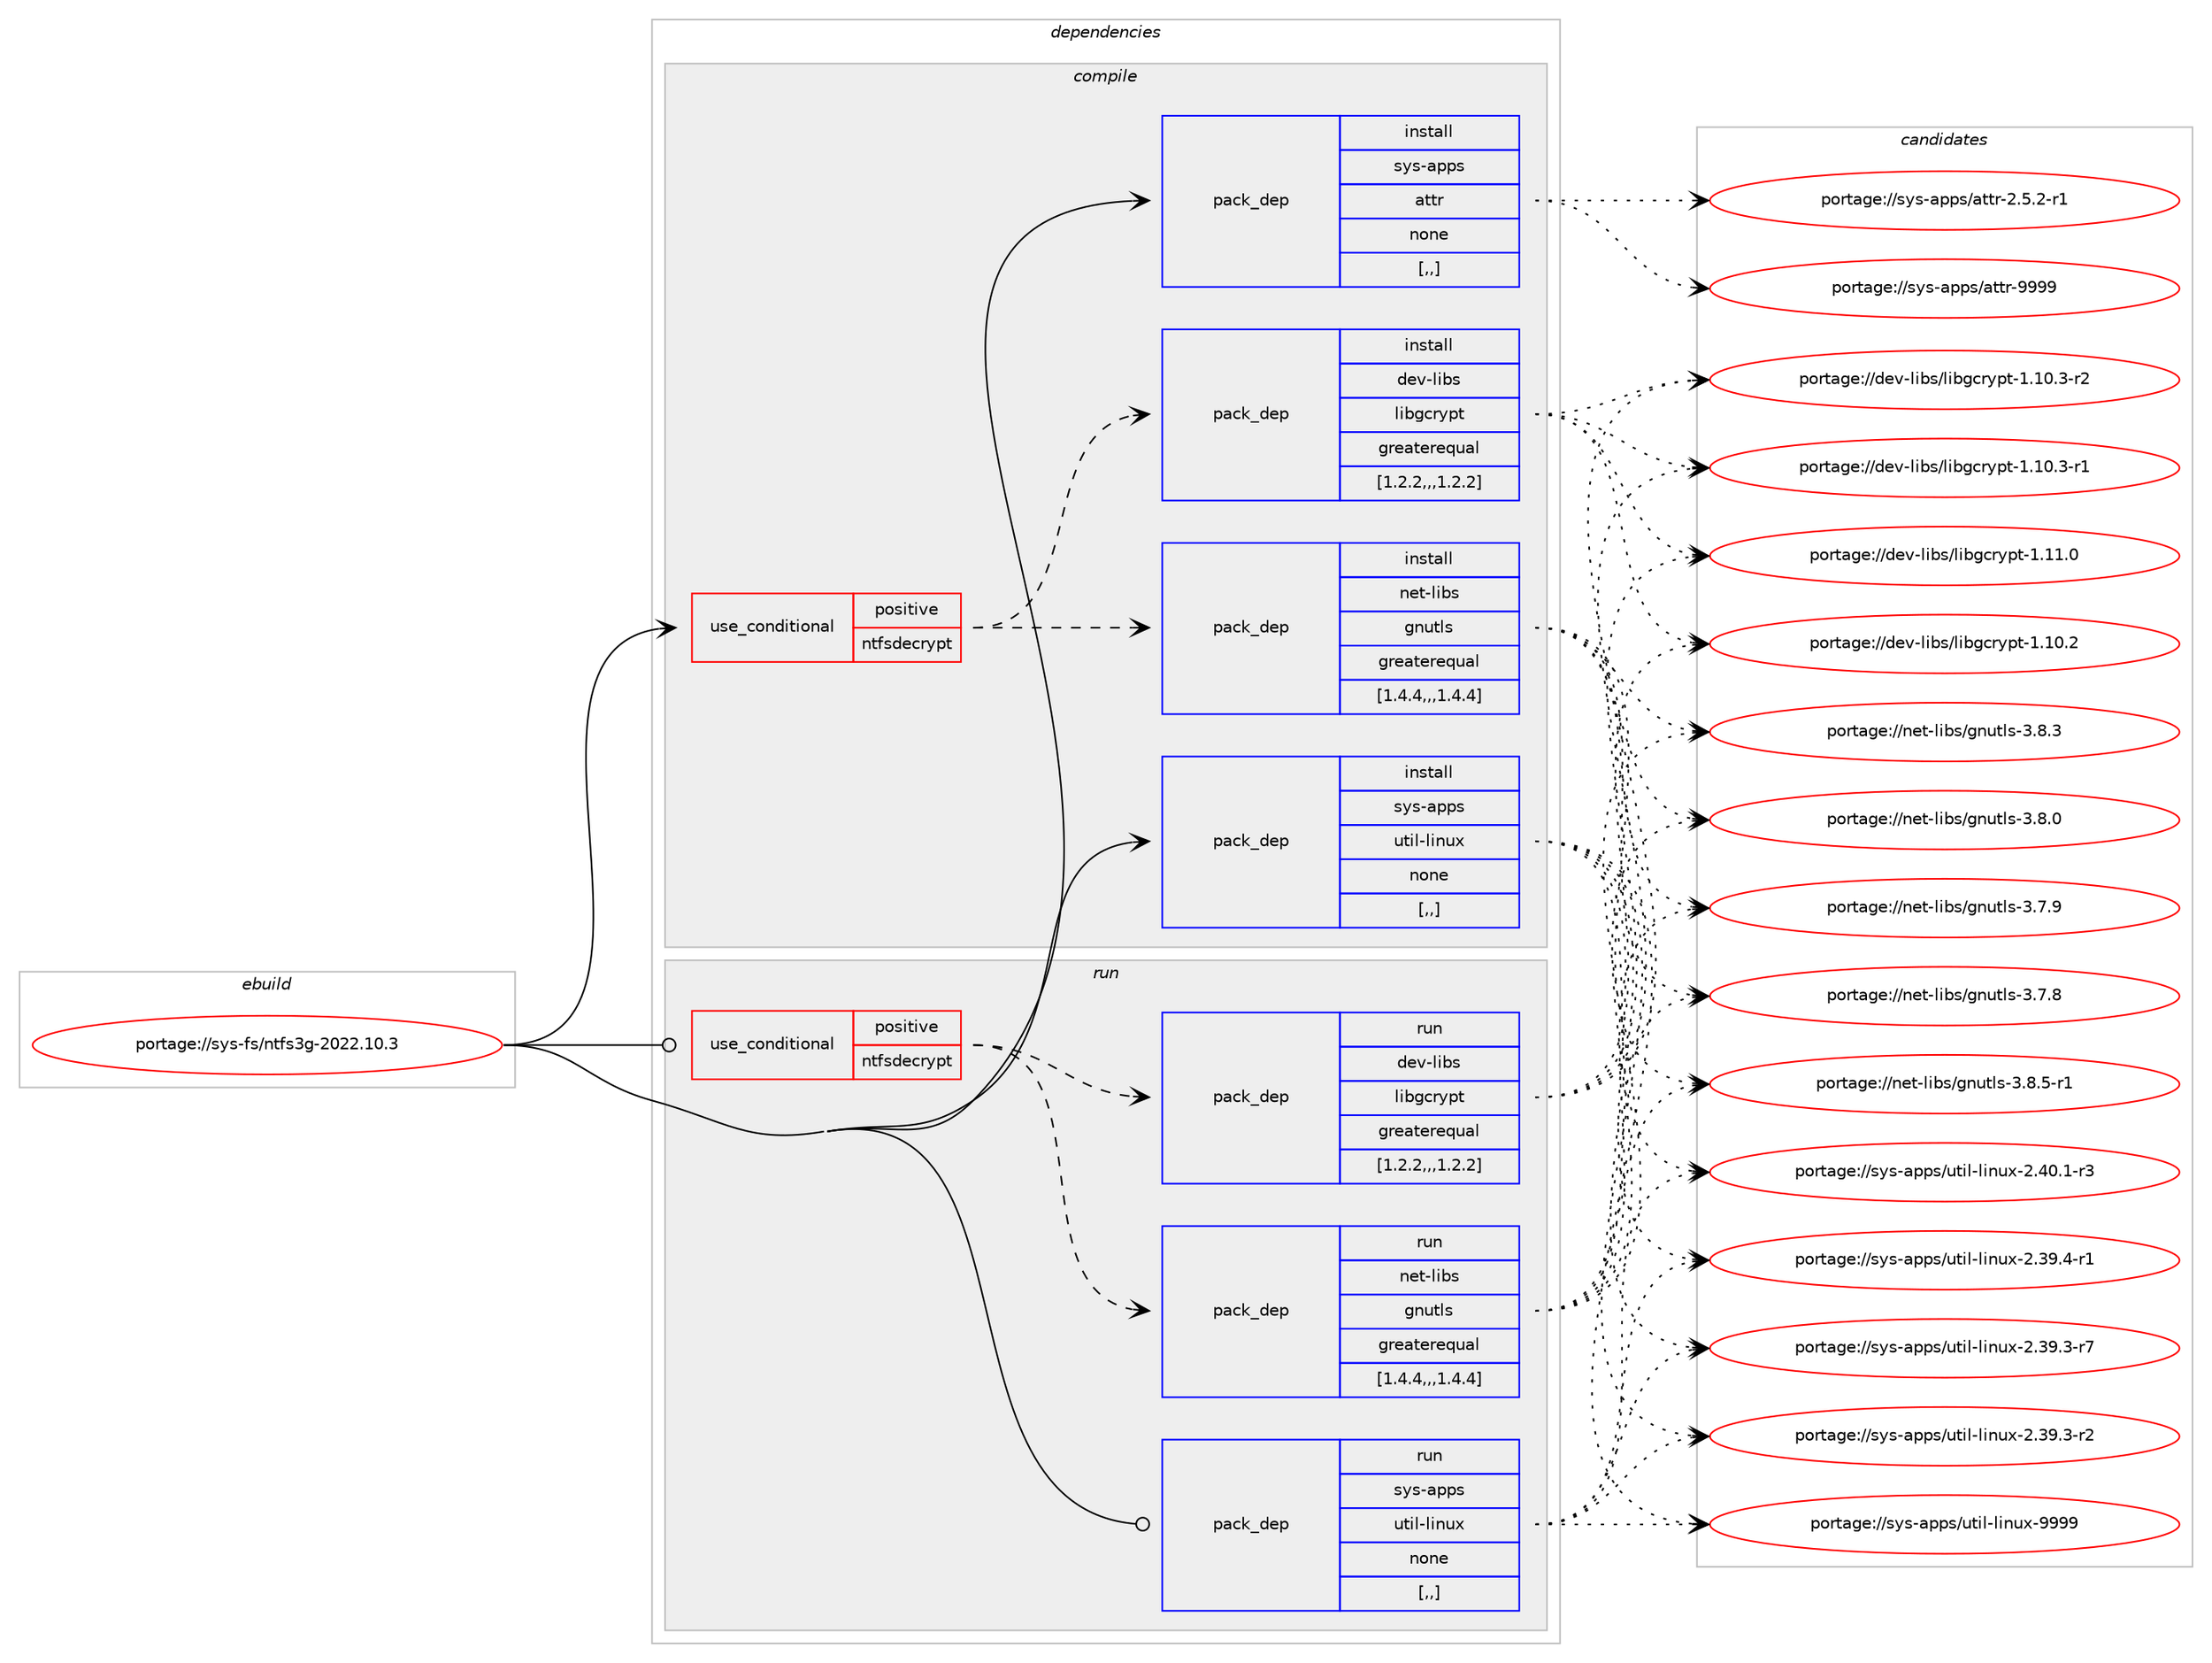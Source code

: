 digraph prolog {

# *************
# Graph options
# *************

newrank=true;
concentrate=true;
compound=true;
graph [rankdir=LR,fontname=Helvetica,fontsize=10,ranksep=1.5];#, ranksep=2.5, nodesep=0.2];
edge  [arrowhead=vee];
node  [fontname=Helvetica,fontsize=10];

# **********
# The ebuild
# **********

subgraph cluster_leftcol {
color=gray;
rank=same;
label=<<i>ebuild</i>>;
id [label="portage://sys-fs/ntfs3g-2022.10.3", color=red, width=4, href="../sys-fs/ntfs3g-2022.10.3.svg"];
}

# ****************
# The dependencies
# ****************

subgraph cluster_midcol {
color=gray;
label=<<i>dependencies</i>>;
subgraph cluster_compile {
fillcolor="#eeeeee";
style=filled;
label=<<i>compile</i>>;
subgraph cond589 {
dependency3797 [label=<<TABLE BORDER="0" CELLBORDER="1" CELLSPACING="0" CELLPADDING="4"><TR><TD ROWSPAN="3" CELLPADDING="10">use_conditional</TD></TR><TR><TD>positive</TD></TR><TR><TD>ntfsdecrypt</TD></TR></TABLE>>, shape=none, color=red];
subgraph pack3190 {
dependency3798 [label=<<TABLE BORDER="0" CELLBORDER="1" CELLSPACING="0" CELLPADDING="4" WIDTH="220"><TR><TD ROWSPAN="6" CELLPADDING="30">pack_dep</TD></TR><TR><TD WIDTH="110">install</TD></TR><TR><TD>dev-libs</TD></TR><TR><TD>libgcrypt</TD></TR><TR><TD>greaterequal</TD></TR><TR><TD>[1.2.2,,,1.2.2]</TD></TR></TABLE>>, shape=none, color=blue];
}
dependency3797:e -> dependency3798:w [weight=20,style="dashed",arrowhead="vee"];
subgraph pack3191 {
dependency3799 [label=<<TABLE BORDER="0" CELLBORDER="1" CELLSPACING="0" CELLPADDING="4" WIDTH="220"><TR><TD ROWSPAN="6" CELLPADDING="30">pack_dep</TD></TR><TR><TD WIDTH="110">install</TD></TR><TR><TD>net-libs</TD></TR><TR><TD>gnutls</TD></TR><TR><TD>greaterequal</TD></TR><TR><TD>[1.4.4,,,1.4.4]</TD></TR></TABLE>>, shape=none, color=blue];
}
dependency3797:e -> dependency3799:w [weight=20,style="dashed",arrowhead="vee"];
}
id:e -> dependency3797:w [weight=20,style="solid",arrowhead="vee"];
subgraph pack3192 {
dependency3800 [label=<<TABLE BORDER="0" CELLBORDER="1" CELLSPACING="0" CELLPADDING="4" WIDTH="220"><TR><TD ROWSPAN="6" CELLPADDING="30">pack_dep</TD></TR><TR><TD WIDTH="110">install</TD></TR><TR><TD>sys-apps</TD></TR><TR><TD>attr</TD></TR><TR><TD>none</TD></TR><TR><TD>[,,]</TD></TR></TABLE>>, shape=none, color=blue];
}
id:e -> dependency3800:w [weight=20,style="solid",arrowhead="vee"];
subgraph pack3193 {
dependency3801 [label=<<TABLE BORDER="0" CELLBORDER="1" CELLSPACING="0" CELLPADDING="4" WIDTH="220"><TR><TD ROWSPAN="6" CELLPADDING="30">pack_dep</TD></TR><TR><TD WIDTH="110">install</TD></TR><TR><TD>sys-apps</TD></TR><TR><TD>util-linux</TD></TR><TR><TD>none</TD></TR><TR><TD>[,,]</TD></TR></TABLE>>, shape=none, color=blue];
}
id:e -> dependency3801:w [weight=20,style="solid",arrowhead="vee"];
}
subgraph cluster_compileandrun {
fillcolor="#eeeeee";
style=filled;
label=<<i>compile and run</i>>;
}
subgraph cluster_run {
fillcolor="#eeeeee";
style=filled;
label=<<i>run</i>>;
subgraph cond590 {
dependency3802 [label=<<TABLE BORDER="0" CELLBORDER="1" CELLSPACING="0" CELLPADDING="4"><TR><TD ROWSPAN="3" CELLPADDING="10">use_conditional</TD></TR><TR><TD>positive</TD></TR><TR><TD>ntfsdecrypt</TD></TR></TABLE>>, shape=none, color=red];
subgraph pack3194 {
dependency3803 [label=<<TABLE BORDER="0" CELLBORDER="1" CELLSPACING="0" CELLPADDING="4" WIDTH="220"><TR><TD ROWSPAN="6" CELLPADDING="30">pack_dep</TD></TR><TR><TD WIDTH="110">run</TD></TR><TR><TD>dev-libs</TD></TR><TR><TD>libgcrypt</TD></TR><TR><TD>greaterequal</TD></TR><TR><TD>[1.2.2,,,1.2.2]</TD></TR></TABLE>>, shape=none, color=blue];
}
dependency3802:e -> dependency3803:w [weight=20,style="dashed",arrowhead="vee"];
subgraph pack3195 {
dependency3804 [label=<<TABLE BORDER="0" CELLBORDER="1" CELLSPACING="0" CELLPADDING="4" WIDTH="220"><TR><TD ROWSPAN="6" CELLPADDING="30">pack_dep</TD></TR><TR><TD WIDTH="110">run</TD></TR><TR><TD>net-libs</TD></TR><TR><TD>gnutls</TD></TR><TR><TD>greaterequal</TD></TR><TR><TD>[1.4.4,,,1.4.4]</TD></TR></TABLE>>, shape=none, color=blue];
}
dependency3802:e -> dependency3804:w [weight=20,style="dashed",arrowhead="vee"];
}
id:e -> dependency3802:w [weight=20,style="solid",arrowhead="odot"];
subgraph pack3196 {
dependency3805 [label=<<TABLE BORDER="0" CELLBORDER="1" CELLSPACING="0" CELLPADDING="4" WIDTH="220"><TR><TD ROWSPAN="6" CELLPADDING="30">pack_dep</TD></TR><TR><TD WIDTH="110">run</TD></TR><TR><TD>sys-apps</TD></TR><TR><TD>util-linux</TD></TR><TR><TD>none</TD></TR><TR><TD>[,,]</TD></TR></TABLE>>, shape=none, color=blue];
}
id:e -> dependency3805:w [weight=20,style="solid",arrowhead="odot"];
}
}

# **************
# The candidates
# **************

subgraph cluster_choices {
rank=same;
color=gray;
label=<<i>candidates</i>>;

subgraph choice3190 {
color=black;
nodesep=1;
choice100101118451081059811547108105981039911412111211645494649494648 [label="portage://dev-libs/libgcrypt-1.11.0", color=red, width=4,href="../dev-libs/libgcrypt-1.11.0.svg"];
choice1001011184510810598115471081059810399114121112116454946494846514511450 [label="portage://dev-libs/libgcrypt-1.10.3-r2", color=red, width=4,href="../dev-libs/libgcrypt-1.10.3-r2.svg"];
choice1001011184510810598115471081059810399114121112116454946494846514511449 [label="portage://dev-libs/libgcrypt-1.10.3-r1", color=red, width=4,href="../dev-libs/libgcrypt-1.10.3-r1.svg"];
choice100101118451081059811547108105981039911412111211645494649484650 [label="portage://dev-libs/libgcrypt-1.10.2", color=red, width=4,href="../dev-libs/libgcrypt-1.10.2.svg"];
dependency3798:e -> choice100101118451081059811547108105981039911412111211645494649494648:w [style=dotted,weight="100"];
dependency3798:e -> choice1001011184510810598115471081059810399114121112116454946494846514511450:w [style=dotted,weight="100"];
dependency3798:e -> choice1001011184510810598115471081059810399114121112116454946494846514511449:w [style=dotted,weight="100"];
dependency3798:e -> choice100101118451081059811547108105981039911412111211645494649484650:w [style=dotted,weight="100"];
}
subgraph choice3191 {
color=black;
nodesep=1;
choice1101011164510810598115471031101171161081154551465646534511449 [label="portage://net-libs/gnutls-3.8.5-r1", color=red, width=4,href="../net-libs/gnutls-3.8.5-r1.svg"];
choice110101116451081059811547103110117116108115455146564651 [label="portage://net-libs/gnutls-3.8.3", color=red, width=4,href="../net-libs/gnutls-3.8.3.svg"];
choice110101116451081059811547103110117116108115455146564648 [label="portage://net-libs/gnutls-3.8.0", color=red, width=4,href="../net-libs/gnutls-3.8.0.svg"];
choice110101116451081059811547103110117116108115455146554657 [label="portage://net-libs/gnutls-3.7.9", color=red, width=4,href="../net-libs/gnutls-3.7.9.svg"];
choice110101116451081059811547103110117116108115455146554656 [label="portage://net-libs/gnutls-3.7.8", color=red, width=4,href="../net-libs/gnutls-3.7.8.svg"];
dependency3799:e -> choice1101011164510810598115471031101171161081154551465646534511449:w [style=dotted,weight="100"];
dependency3799:e -> choice110101116451081059811547103110117116108115455146564651:w [style=dotted,weight="100"];
dependency3799:e -> choice110101116451081059811547103110117116108115455146564648:w [style=dotted,weight="100"];
dependency3799:e -> choice110101116451081059811547103110117116108115455146554657:w [style=dotted,weight="100"];
dependency3799:e -> choice110101116451081059811547103110117116108115455146554656:w [style=dotted,weight="100"];
}
subgraph choice3192 {
color=black;
nodesep=1;
choice115121115459711211211547971161161144557575757 [label="portage://sys-apps/attr-9999", color=red, width=4,href="../sys-apps/attr-9999.svg"];
choice115121115459711211211547971161161144550465346504511449 [label="portage://sys-apps/attr-2.5.2-r1", color=red, width=4,href="../sys-apps/attr-2.5.2-r1.svg"];
dependency3800:e -> choice115121115459711211211547971161161144557575757:w [style=dotted,weight="100"];
dependency3800:e -> choice115121115459711211211547971161161144550465346504511449:w [style=dotted,weight="100"];
}
subgraph choice3193 {
color=black;
nodesep=1;
choice115121115459711211211547117116105108451081051101171204557575757 [label="portage://sys-apps/util-linux-9999", color=red, width=4,href="../sys-apps/util-linux-9999.svg"];
choice11512111545971121121154711711610510845108105110117120455046524846494511451 [label="portage://sys-apps/util-linux-2.40.1-r3", color=red, width=4,href="../sys-apps/util-linux-2.40.1-r3.svg"];
choice11512111545971121121154711711610510845108105110117120455046515746524511449 [label="portage://sys-apps/util-linux-2.39.4-r1", color=red, width=4,href="../sys-apps/util-linux-2.39.4-r1.svg"];
choice11512111545971121121154711711610510845108105110117120455046515746514511455 [label="portage://sys-apps/util-linux-2.39.3-r7", color=red, width=4,href="../sys-apps/util-linux-2.39.3-r7.svg"];
choice11512111545971121121154711711610510845108105110117120455046515746514511450 [label="portage://sys-apps/util-linux-2.39.3-r2", color=red, width=4,href="../sys-apps/util-linux-2.39.3-r2.svg"];
dependency3801:e -> choice115121115459711211211547117116105108451081051101171204557575757:w [style=dotted,weight="100"];
dependency3801:e -> choice11512111545971121121154711711610510845108105110117120455046524846494511451:w [style=dotted,weight="100"];
dependency3801:e -> choice11512111545971121121154711711610510845108105110117120455046515746524511449:w [style=dotted,weight="100"];
dependency3801:e -> choice11512111545971121121154711711610510845108105110117120455046515746514511455:w [style=dotted,weight="100"];
dependency3801:e -> choice11512111545971121121154711711610510845108105110117120455046515746514511450:w [style=dotted,weight="100"];
}
subgraph choice3194 {
color=black;
nodesep=1;
choice100101118451081059811547108105981039911412111211645494649494648 [label="portage://dev-libs/libgcrypt-1.11.0", color=red, width=4,href="../dev-libs/libgcrypt-1.11.0.svg"];
choice1001011184510810598115471081059810399114121112116454946494846514511450 [label="portage://dev-libs/libgcrypt-1.10.3-r2", color=red, width=4,href="../dev-libs/libgcrypt-1.10.3-r2.svg"];
choice1001011184510810598115471081059810399114121112116454946494846514511449 [label="portage://dev-libs/libgcrypt-1.10.3-r1", color=red, width=4,href="../dev-libs/libgcrypt-1.10.3-r1.svg"];
choice100101118451081059811547108105981039911412111211645494649484650 [label="portage://dev-libs/libgcrypt-1.10.2", color=red, width=4,href="../dev-libs/libgcrypt-1.10.2.svg"];
dependency3803:e -> choice100101118451081059811547108105981039911412111211645494649494648:w [style=dotted,weight="100"];
dependency3803:e -> choice1001011184510810598115471081059810399114121112116454946494846514511450:w [style=dotted,weight="100"];
dependency3803:e -> choice1001011184510810598115471081059810399114121112116454946494846514511449:w [style=dotted,weight="100"];
dependency3803:e -> choice100101118451081059811547108105981039911412111211645494649484650:w [style=dotted,weight="100"];
}
subgraph choice3195 {
color=black;
nodesep=1;
choice1101011164510810598115471031101171161081154551465646534511449 [label="portage://net-libs/gnutls-3.8.5-r1", color=red, width=4,href="../net-libs/gnutls-3.8.5-r1.svg"];
choice110101116451081059811547103110117116108115455146564651 [label="portage://net-libs/gnutls-3.8.3", color=red, width=4,href="../net-libs/gnutls-3.8.3.svg"];
choice110101116451081059811547103110117116108115455146564648 [label="portage://net-libs/gnutls-3.8.0", color=red, width=4,href="../net-libs/gnutls-3.8.0.svg"];
choice110101116451081059811547103110117116108115455146554657 [label="portage://net-libs/gnutls-3.7.9", color=red, width=4,href="../net-libs/gnutls-3.7.9.svg"];
choice110101116451081059811547103110117116108115455146554656 [label="portage://net-libs/gnutls-3.7.8", color=red, width=4,href="../net-libs/gnutls-3.7.8.svg"];
dependency3804:e -> choice1101011164510810598115471031101171161081154551465646534511449:w [style=dotted,weight="100"];
dependency3804:e -> choice110101116451081059811547103110117116108115455146564651:w [style=dotted,weight="100"];
dependency3804:e -> choice110101116451081059811547103110117116108115455146564648:w [style=dotted,weight="100"];
dependency3804:e -> choice110101116451081059811547103110117116108115455146554657:w [style=dotted,weight="100"];
dependency3804:e -> choice110101116451081059811547103110117116108115455146554656:w [style=dotted,weight="100"];
}
subgraph choice3196 {
color=black;
nodesep=1;
choice115121115459711211211547117116105108451081051101171204557575757 [label="portage://sys-apps/util-linux-9999", color=red, width=4,href="../sys-apps/util-linux-9999.svg"];
choice11512111545971121121154711711610510845108105110117120455046524846494511451 [label="portage://sys-apps/util-linux-2.40.1-r3", color=red, width=4,href="../sys-apps/util-linux-2.40.1-r3.svg"];
choice11512111545971121121154711711610510845108105110117120455046515746524511449 [label="portage://sys-apps/util-linux-2.39.4-r1", color=red, width=4,href="../sys-apps/util-linux-2.39.4-r1.svg"];
choice11512111545971121121154711711610510845108105110117120455046515746514511455 [label="portage://sys-apps/util-linux-2.39.3-r7", color=red, width=4,href="../sys-apps/util-linux-2.39.3-r7.svg"];
choice11512111545971121121154711711610510845108105110117120455046515746514511450 [label="portage://sys-apps/util-linux-2.39.3-r2", color=red, width=4,href="../sys-apps/util-linux-2.39.3-r2.svg"];
dependency3805:e -> choice115121115459711211211547117116105108451081051101171204557575757:w [style=dotted,weight="100"];
dependency3805:e -> choice11512111545971121121154711711610510845108105110117120455046524846494511451:w [style=dotted,weight="100"];
dependency3805:e -> choice11512111545971121121154711711610510845108105110117120455046515746524511449:w [style=dotted,weight="100"];
dependency3805:e -> choice11512111545971121121154711711610510845108105110117120455046515746514511455:w [style=dotted,weight="100"];
dependency3805:e -> choice11512111545971121121154711711610510845108105110117120455046515746514511450:w [style=dotted,weight="100"];
}
}

}
